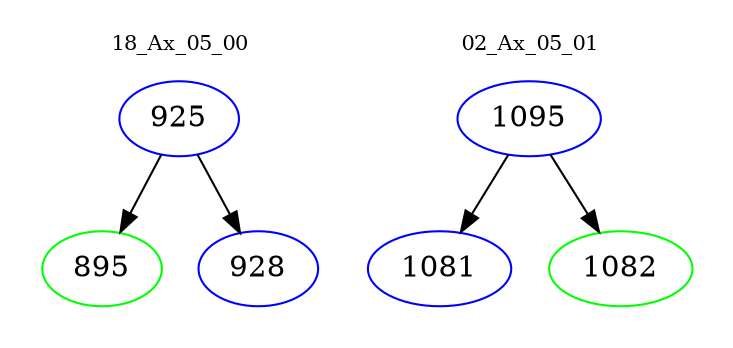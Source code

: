 digraph{
subgraph cluster_0 {
color = white
label = "18_Ax_05_00";
fontsize=10;
T0_925 [label="925", color="blue"]
T0_925 -> T0_895 [color="black"]
T0_895 [label="895", color="green"]
T0_925 -> T0_928 [color="black"]
T0_928 [label="928", color="blue"]
}
subgraph cluster_1 {
color = white
label = "02_Ax_05_01";
fontsize=10;
T1_1095 [label="1095", color="blue"]
T1_1095 -> T1_1081 [color="black"]
T1_1081 [label="1081", color="blue"]
T1_1095 -> T1_1082 [color="black"]
T1_1082 [label="1082", color="green"]
}
}
